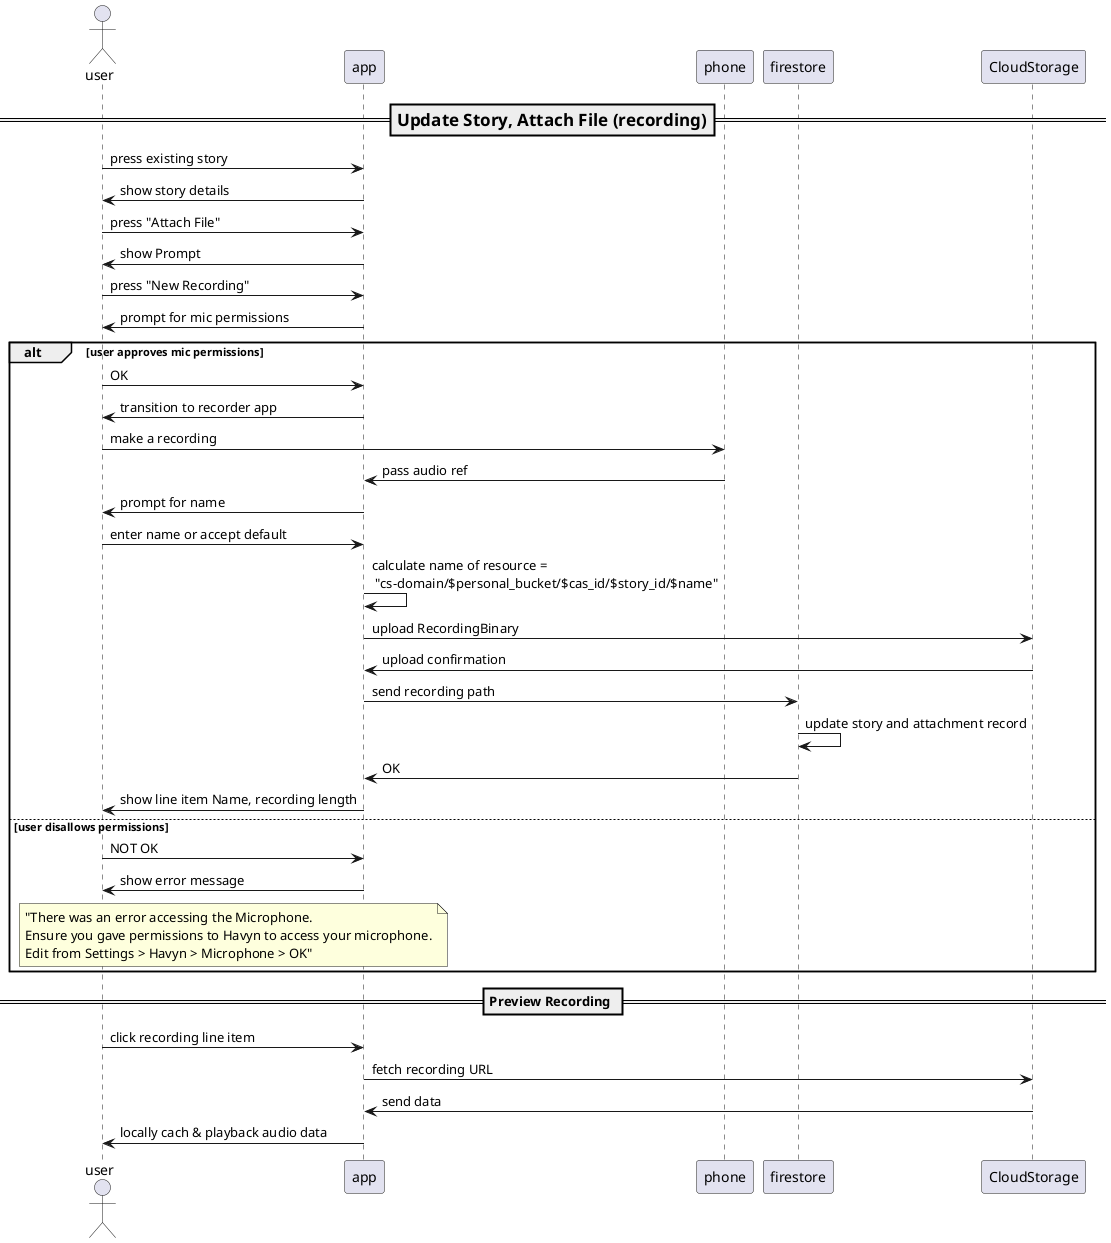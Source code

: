 @startuml

actor user
participant app
participant phone
participant firestore as fs
participant CloudStorage as cs

=== Update Story, Attach File (recording) ==
user -> app: press existing story
app -> user: show story details
user -> app: press "Attach File"
app -> user: show Prompt
user -> app: press "New Recording"
app -> user: prompt for mic permissions

alt user approves mic permissions

  user -> app: OK
  app -> user: transition to recorder app
  user -> phone: make a recording
  phone -> app: pass audio ref
  app -> user: prompt for name
  user -> app: enter name or accept default
  app -> app: calculate name of resource = \n "cs-domain/$personal_bucket/$cas_id/$story_id/$name"
  app -> cs: upload RecordingBinary
  cs -> app: upload confirmation
  app -> fs: send recording path
  fs -> fs: update story and attachment record
  fs -> app: OK
  app -> user: show line item Name, recording length

else user disallows permissions

  user -> app: NOT OK
  app -> user: show error message
  note over app, user
  "There was an error accessing the Microphone.
  Ensure you gave permissions to Havyn to access your microphone.
  Edit from Settings > Havyn > Microphone > OK"
  end note

end

== Preview Recording ==
  user -> app: click recording line item
  app -> cs: fetch recording URL
  cs -> app: send data
  app -> user: locally cach & playback audio data

@enduml
